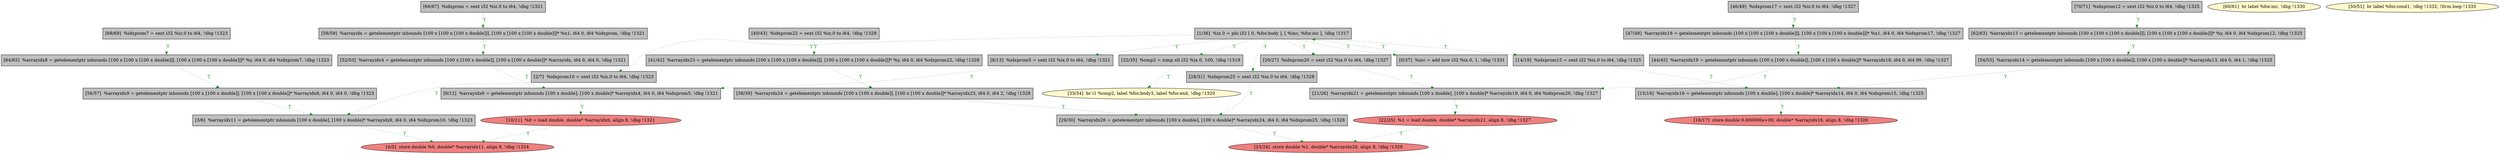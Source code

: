 
digraph G {


node315 [fillcolor=grey,label="[15/18]  %arrayidx16 = getelementptr inbounds [100 x double], [100 x double]* %arrayidx14, i64 0, i64 %idxprom15, !dbg !1325",shape=rectangle,style=filled ]
node314 [fillcolor=grey,label="[9/12]  %arrayidx6 = getelementptr inbounds [100 x double], [100 x double]* %arrayidx4, i64 0, i64 %idxprom5, !dbg !1321",shape=rectangle,style=filled ]
node317 [fillcolor=lightcoral,label="[4/5]  store double %0, double* %arrayidx11, align 8, !dbg !1324",shape=ellipse,style=filled ]
node313 [fillcolor=grey,label="[32/35]  %cmp2 = icmp slt i32 %ix.0, 100, !dbg !1319",shape=rectangle,style=filled ]
node311 [fillcolor=grey,label="[66/67]  %idxprom = sext i32 %iz.0 to i64, !dbg !1321",shape=rectangle,style=filled ]
node310 [fillcolor=grey,label="[1/36]  %ix.0 = phi i32 [ 0, %for.body ], [ %inc, %for.inc ], !dbg !1317",shape=rectangle,style=filled ]
node309 [fillcolor=grey,label="[2/7]  %idxprom10 = sext i32 %ix.0 to i64, !dbg !1323",shape=rectangle,style=filled ]
node308 [fillcolor=grey,label="[14/19]  %idxprom15 = sext i32 %ix.0 to i64, !dbg !1325",shape=rectangle,style=filled ]
node303 [fillcolor=grey,label="[58/59]  %arrayidx = getelementptr inbounds [100 x [100 x [100 x double]]], [100 x [100 x [100 x double]]]* %x1, i64 0, i64 %idxprom, !dbg !1321",shape=rectangle,style=filled ]
node306 [fillcolor=grey,label="[62/63]  %arrayidx13 = getelementptr inbounds [100 x [100 x [100 x double]]], [100 x [100 x [100 x double]]]* %y, i64 0, i64 %idxprom12, !dbg !1325",shape=rectangle,style=filled ]
node301 [fillcolor=grey,label="[47/48]  %arrayidx18 = getelementptr inbounds [100 x [100 x [100 x double]]], [100 x [100 x [100 x double]]]* %x1, i64 0, i64 %idxprom17, !dbg !1327",shape=rectangle,style=filled ]
node305 [fillcolor=grey,label="[8/13]  %idxprom5 = sext i32 %ix.0 to i64, !dbg !1321",shape=rectangle,style=filled ]
node300 [fillcolor=lemonchiffon,label="[33/34]  br i1 %cmp2, label %for.body3, label %for.end, !dbg !1320",shape=ellipse,style=filled ]
node289 [fillcolor=lightcoral,label="[22/25]  %1 = load double, double* %arrayidx21, align 8, !dbg !1327",shape=ellipse,style=filled ]
node319 [fillcolor=grey,label="[70/71]  %idxprom12 = sext i32 %iz.0 to i64, !dbg !1325",shape=rectangle,style=filled ]
node316 [fillcolor=grey,label="[3/6]  %arrayidx11 = getelementptr inbounds [100 x double], [100 x double]* %arrayidx9, i64 0, i64 %idxprom10, !dbg !1323",shape=rectangle,style=filled ]
node293 [fillcolor=grey,label="[46/49]  %idxprom17 = sext i32 %iz.0 to i64, !dbg !1327",shape=rectangle,style=filled ]
node304 [fillcolor=lemonchiffon,label="[60/61]  br label %for.inc, !dbg !1330",shape=ellipse,style=filled ]
node287 [fillcolor=grey,label="[38/39]  %arrayidx24 = getelementptr inbounds [100 x [100 x double]], [100 x [100 x double]]* %arrayidx23, i64 0, i64 2, !dbg !1328",shape=rectangle,style=filled ]
node286 [fillcolor=grey,label="[28/31]  %idxprom25 = sext i32 %ix.0 to i64, !dbg !1328",shape=rectangle,style=filled ]
node318 [fillcolor=grey,label="[68/69]  %idxprom7 = sext i32 %iz.0 to i64, !dbg !1323",shape=rectangle,style=filled ]
node307 [fillcolor=grey,label="[64/65]  %arrayidx8 = getelementptr inbounds [100 x [100 x [100 x double]]], [100 x [100 x [100 x double]]]* %y, i64 0, i64 %idxprom7, !dbg !1323",shape=rectangle,style=filled ]
node302 [fillcolor=lightcoral,label="[10/11]  %0 = load double, double* %arrayidx6, align 8, !dbg !1321",shape=ellipse,style=filled ]
node288 [fillcolor=grey,label="[40/43]  %idxprom22 = sext i32 %iz.0 to i64, !dbg !1328",shape=rectangle,style=filled ]
node297 [fillcolor=grey,label="[52/53]  %arrayidx4 = getelementptr inbounds [100 x [100 x double]], [100 x [100 x double]]* %arrayidx, i64 0, i64 0, !dbg !1321",shape=rectangle,style=filled ]
node299 [fillcolor=grey,label="[56/57]  %arrayidx9 = getelementptr inbounds [100 x [100 x double]], [100 x [100 x double]]* %arrayidx8, i64 0, i64 0, !dbg !1323",shape=rectangle,style=filled ]
node284 [fillcolor=grey,label="[0/37]  %inc = add nsw i32 %ix.0, 1, !dbg !1331",shape=rectangle,style=filled ]
node292 [fillcolor=grey,label="[44/45]  %arrayidx19 = getelementptr inbounds [100 x [100 x double]], [100 x [100 x double]]* %arrayidx18, i64 0, i64 99, !dbg !1327",shape=rectangle,style=filled ]
node312 [fillcolor=lightcoral,label="[23/24]  store double %1, double* %arrayidx26, align 8, !dbg !1329",shape=ellipse,style=filled ]
node285 [fillcolor=grey,label="[29/30]  %arrayidx26 = getelementptr inbounds [100 x double], [100 x double]* %arrayidx24, i64 0, i64 %idxprom25, !dbg !1328",shape=rectangle,style=filled ]
node290 [fillcolor=grey,label="[21/26]  %arrayidx21 = getelementptr inbounds [100 x double], [100 x double]* %arrayidx19, i64 0, i64 %idxprom20, !dbg !1327",shape=rectangle,style=filled ]
node295 [fillcolor=lemonchiffon,label="[50/51]  br label %for.cond1, !dbg !1332, !llvm.loop !1333",shape=ellipse,style=filled ]
node291 [fillcolor=grey,label="[20/27]  %idxprom20 = sext i32 %ix.0 to i64, !dbg !1327",shape=rectangle,style=filled ]
node294 [fillcolor=lightcoral,label="[16/17]  store double 0.000000e+00, double* %arrayidx16, align 8, !dbg !1326",shape=ellipse,style=filled ]
node298 [fillcolor=grey,label="[54/55]  %arrayidx14 = getelementptr inbounds [100 x [100 x double]], [100 x [100 x double]]* %arrayidx13, i64 0, i64 1, !dbg !1325",shape=rectangle,style=filled ]
node296 [fillcolor=grey,label="[41/42]  %arrayidx23 = getelementptr inbounds [100 x [100 x [100 x double]]], [100 x [100 x [100 x double]]]* %y, i64 0, i64 %idxprom22, !dbg !1328",shape=rectangle,style=filled ]

node296->node287 [style=dotted,color=forestgreen,label="T",fontcolor=forestgreen ]
node310->node313 [style=dotted,color=forestgreen,label="T",fontcolor=forestgreen ]
node297->node314 [style=dotted,color=forestgreen,label="T",fontcolor=forestgreen ]
node301->node292 [style=dotted,color=forestgreen,label="T",fontcolor=forestgreen ]
node291->node290 [style=dotted,color=forestgreen,label="T",fontcolor=forestgreen ]
node285->node312 [style=dotted,color=forestgreen,label="T",fontcolor=forestgreen ]
node307->node299 [style=dotted,color=forestgreen,label="T",fontcolor=forestgreen ]
node290->node289 [style=dotted,color=forestgreen,label="T",fontcolor=forestgreen ]
node298->node315 [style=dotted,color=forestgreen,label="T",fontcolor=forestgreen ]
node284->node310 [style=dotted,color=forestgreen,label="T",fontcolor=forestgreen ]
node292->node290 [style=dotted,color=forestgreen,label="T",fontcolor=forestgreen ]
node310->node305 [style=dotted,color=forestgreen,label="T",fontcolor=forestgreen ]
node316->node317 [style=dotted,color=forestgreen,label="T",fontcolor=forestgreen ]
node293->node301 [style=dotted,color=forestgreen,label="T",fontcolor=forestgreen ]
node310->node286 [style=dotted,color=forestgreen,label="T",fontcolor=forestgreen ]
node310->node291 [style=dotted,color=forestgreen,label="T",fontcolor=forestgreen ]
node313->node300 [style=dotted,color=forestgreen,label="T",fontcolor=forestgreen ]
node310->node308 [style=dotted,color=forestgreen,label="T",fontcolor=forestgreen ]
node306->node298 [style=dotted,color=forestgreen,label="T",fontcolor=forestgreen ]
node310->node284 [style=dotted,color=forestgreen,label="T",fontcolor=forestgreen ]
node289->node312 [style=dotted,color=forestgreen,label="T",fontcolor=forestgreen ]
node286->node285 [style=dotted,color=forestgreen,label="T",fontcolor=forestgreen ]
node288->node296 [style=dotted,color=forestgreen,label="T",fontcolor=forestgreen ]
node319->node306 [style=dotted,color=forestgreen,label="T",fontcolor=forestgreen ]
node314->node302 [style=dotted,color=forestgreen,label="T",fontcolor=forestgreen ]
node311->node303 [style=dotted,color=forestgreen,label="T",fontcolor=forestgreen ]
node309->node316 [style=dotted,color=forestgreen,label="T",fontcolor=forestgreen ]
node308->node315 [style=dotted,color=forestgreen,label="T",fontcolor=forestgreen ]
node315->node294 [style=dotted,color=forestgreen,label="T",fontcolor=forestgreen ]
node303->node297 [style=dotted,color=forestgreen,label="T",fontcolor=forestgreen ]
node299->node316 [style=dotted,color=forestgreen,label="T",fontcolor=forestgreen ]
node318->node307 [style=dotted,color=forestgreen,label="T",fontcolor=forestgreen ]
node305->node314 [style=dotted,color=forestgreen,label="T",fontcolor=forestgreen ]
node310->node309 [style=dotted,color=forestgreen,label="T",fontcolor=forestgreen ]
node302->node317 [style=dotted,color=forestgreen,label="T",fontcolor=forestgreen ]
node287->node285 [style=dotted,color=forestgreen,label="T",fontcolor=forestgreen ]


}
